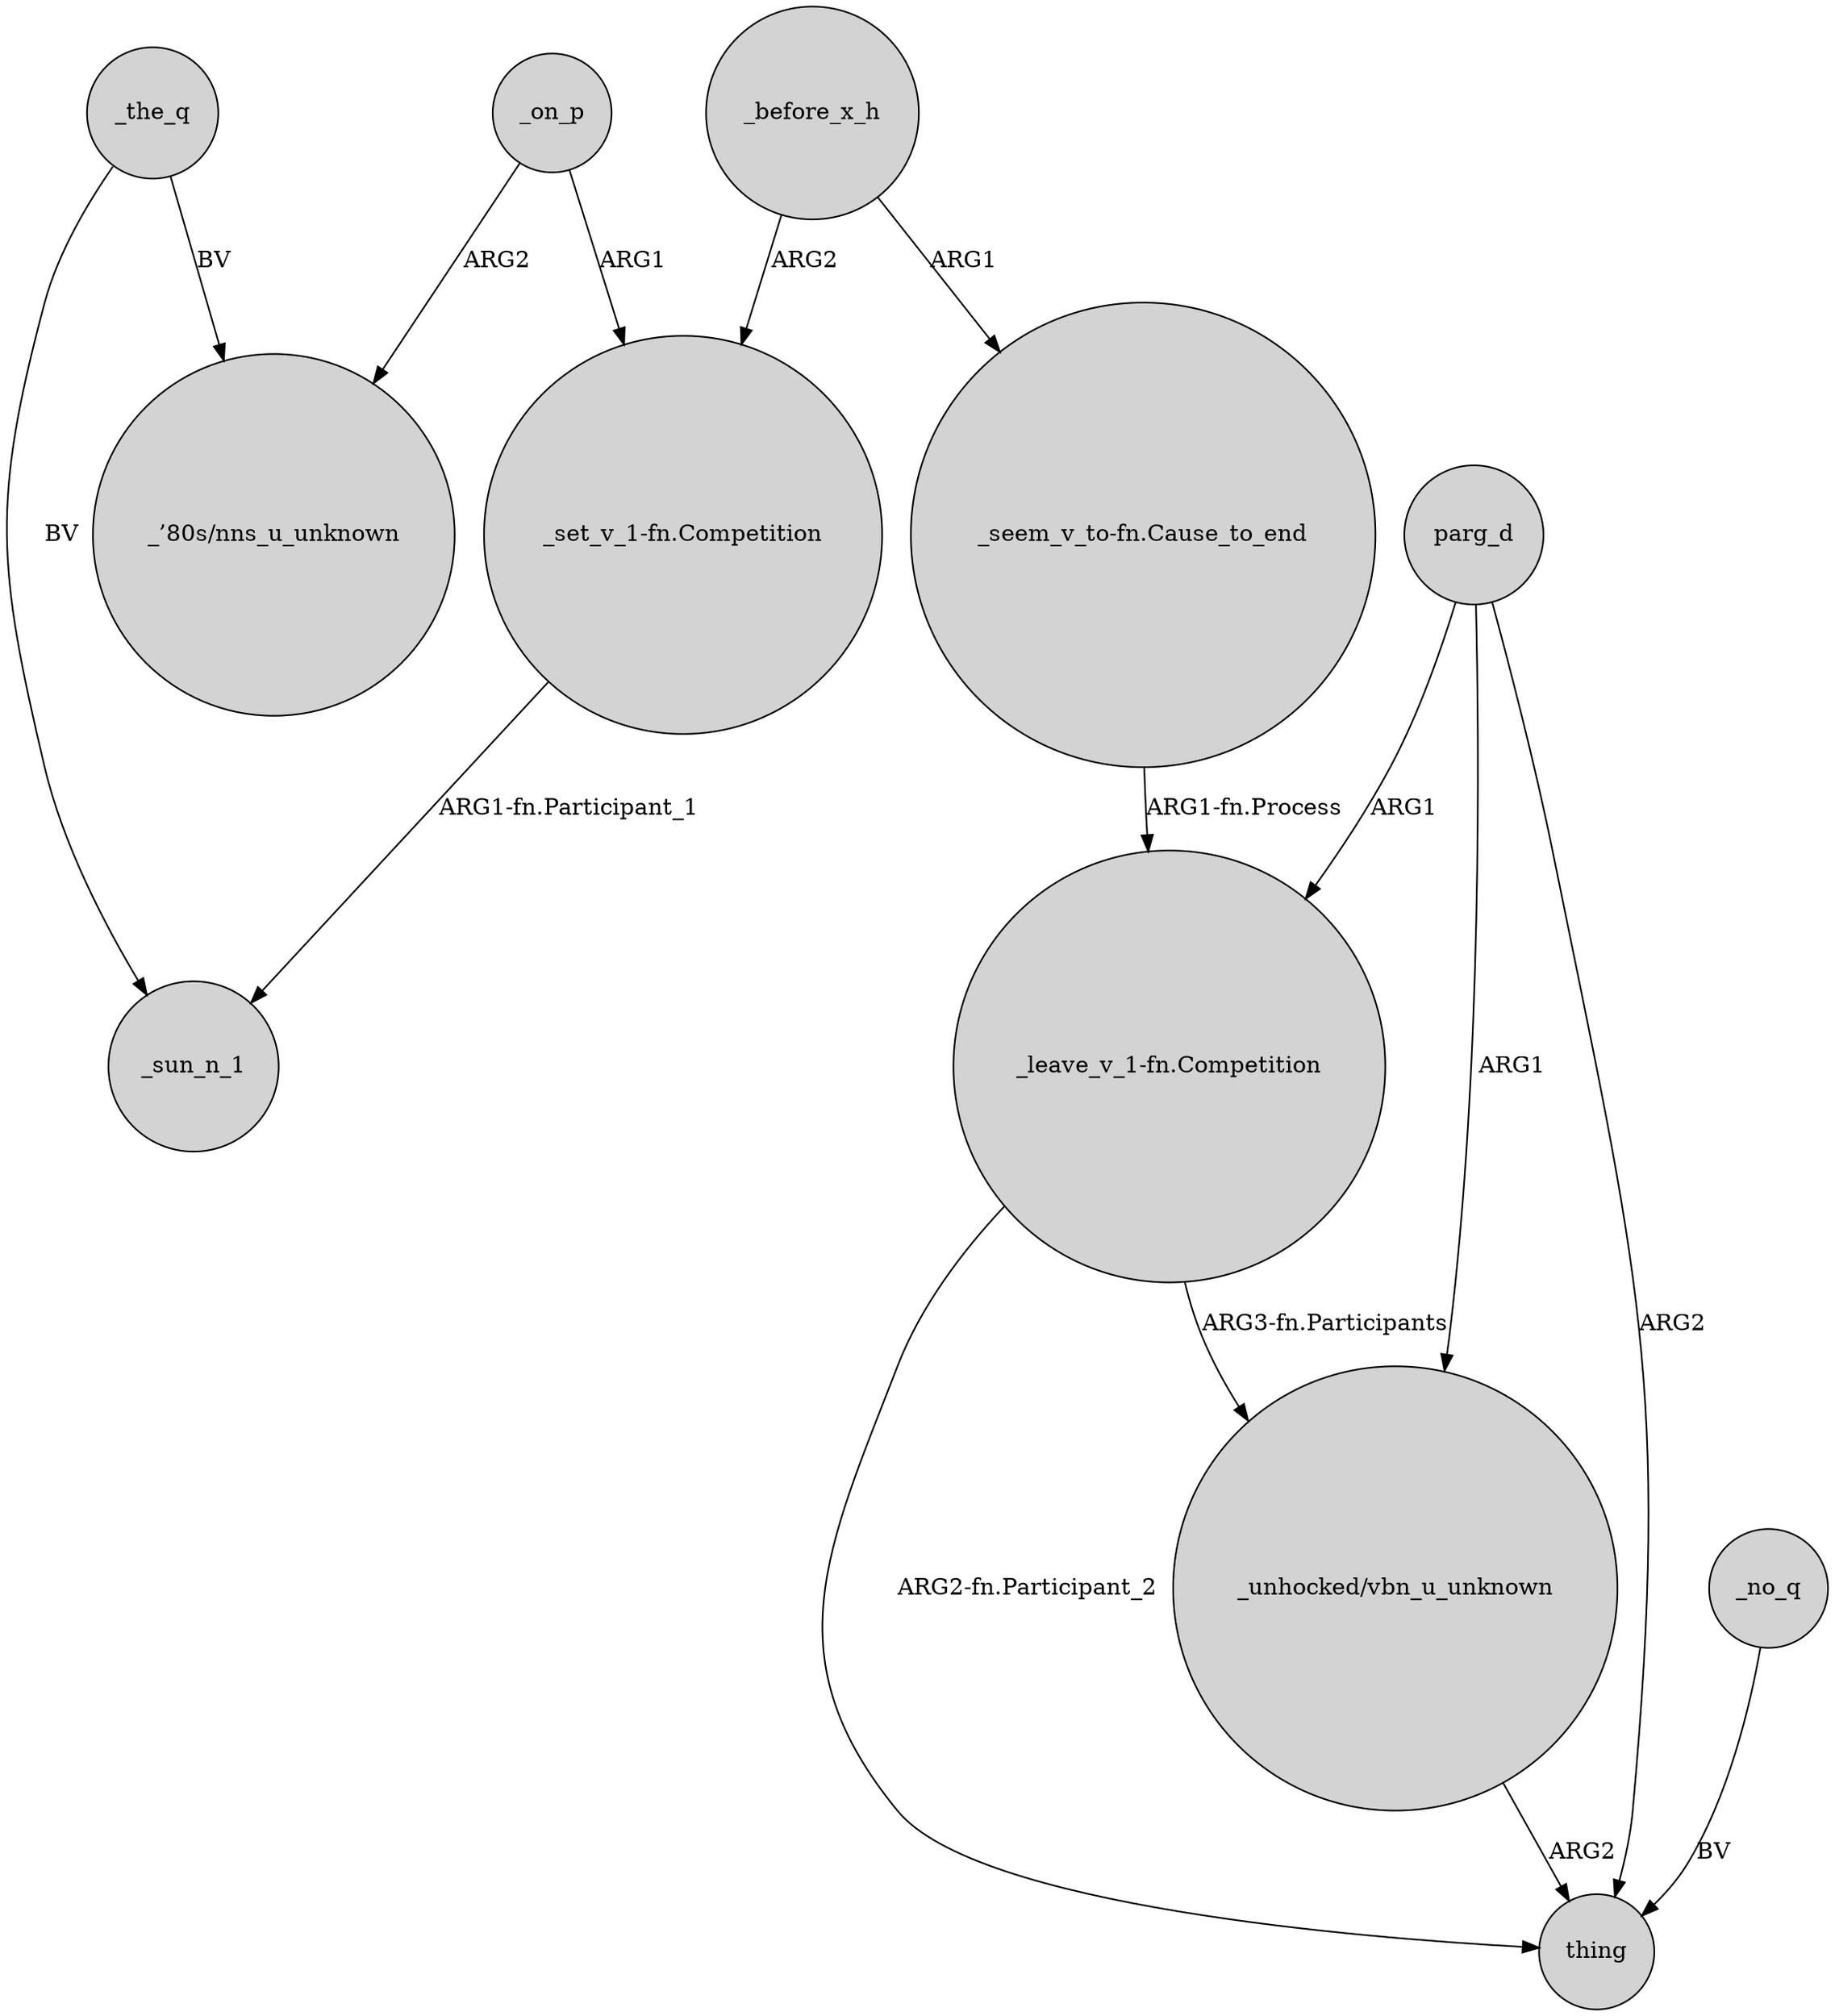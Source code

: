 digraph {
	node [shape=circle style=filled]
	_the_q -> "_’80s/nns_u_unknown" [label=BV]
	_on_p -> "_set_v_1-fn.Competition" [label=ARG1]
	"_leave_v_1-fn.Competition" -> thing [label="ARG2-fn.Participant_2"]
	_the_q -> _sun_n_1 [label=BV]
	parg_d -> "_unhocked/vbn_u_unknown" [label=ARG1]
	parg_d -> "_leave_v_1-fn.Competition" [label=ARG1]
	"_set_v_1-fn.Competition" -> _sun_n_1 [label="ARG1-fn.Participant_1"]
	"_leave_v_1-fn.Competition" -> "_unhocked/vbn_u_unknown" [label="ARG3-fn.Participants"]
	"_seem_v_to-fn.Cause_to_end" -> "_leave_v_1-fn.Competition" [label="ARG1-fn.Process"]
	_no_q -> thing [label=BV]
	parg_d -> thing [label=ARG2]
	_on_p -> "_’80s/nns_u_unknown" [label=ARG2]
	"_unhocked/vbn_u_unknown" -> thing [label=ARG2]
	_before_x_h -> "_set_v_1-fn.Competition" [label=ARG2]
	_before_x_h -> "_seem_v_to-fn.Cause_to_end" [label=ARG1]
}

